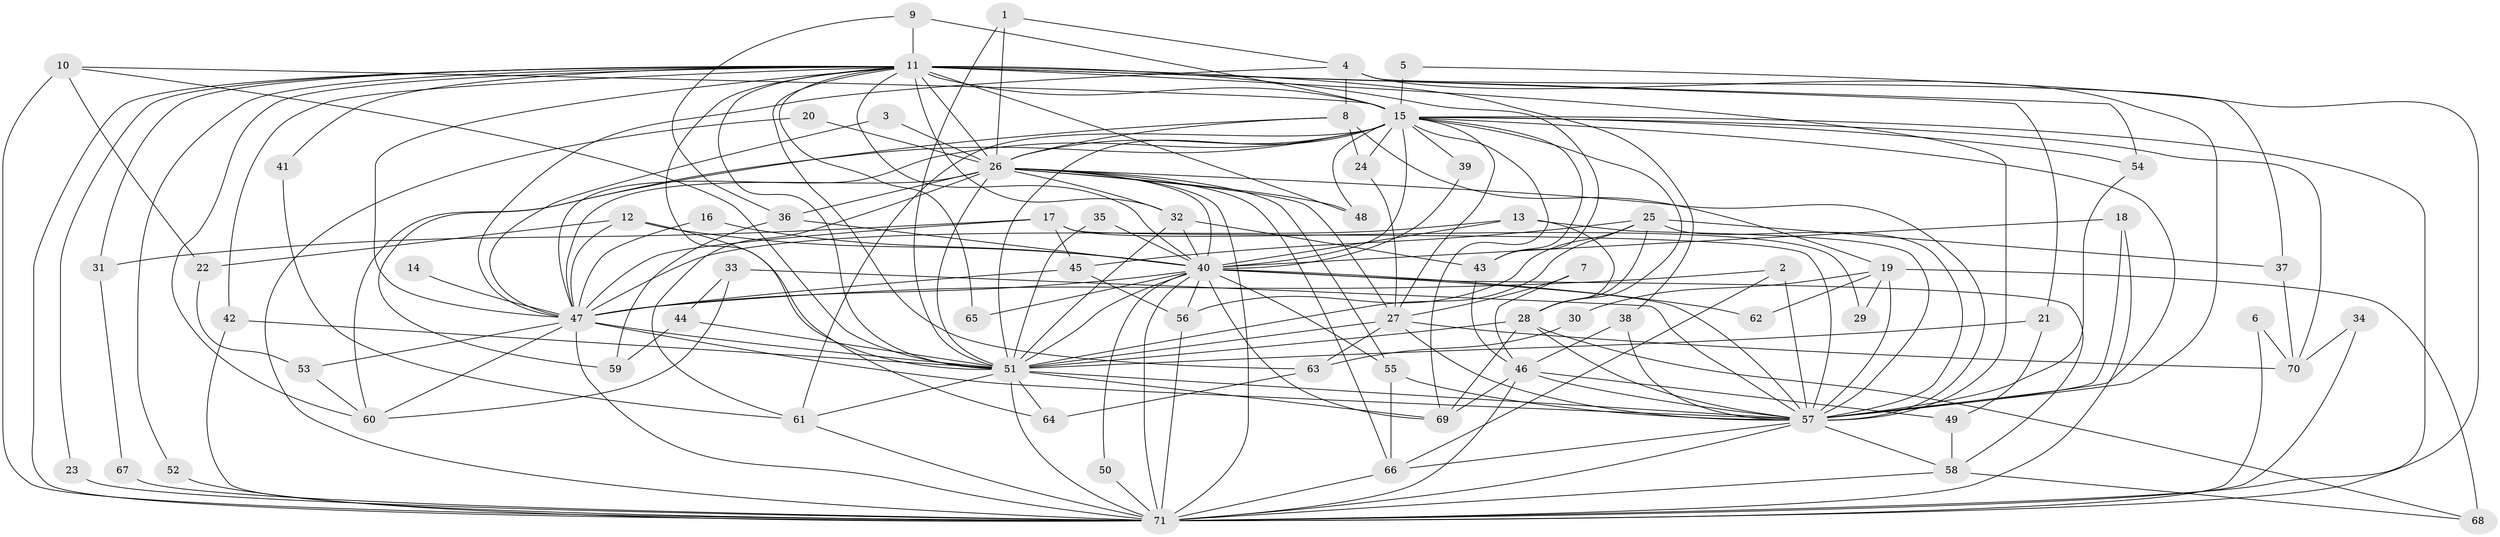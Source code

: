 // original degree distribution, {15: 0.0070921985815602835, 28: 0.0070921985815602835, 31: 0.0070921985815602835, 30: 0.014184397163120567, 19: 0.014184397163120567, 23: 0.014184397163120567, 29: 0.0070921985815602835, 5: 0.07092198581560284, 3: 0.22695035460992907, 2: 0.5319148936170213, 4: 0.06382978723404255, 7: 0.02127659574468085, 6: 0.0070921985815602835, 8: 0.0070921985815602835}
// Generated by graph-tools (version 1.1) at 2025/01/03/09/25 03:01:22]
// undirected, 71 vertices, 193 edges
graph export_dot {
graph [start="1"]
  node [color=gray90,style=filled];
  1;
  2;
  3;
  4;
  5;
  6;
  7;
  8;
  9;
  10;
  11;
  12;
  13;
  14;
  15;
  16;
  17;
  18;
  19;
  20;
  21;
  22;
  23;
  24;
  25;
  26;
  27;
  28;
  29;
  30;
  31;
  32;
  33;
  34;
  35;
  36;
  37;
  38;
  39;
  40;
  41;
  42;
  43;
  44;
  45;
  46;
  47;
  48;
  49;
  50;
  51;
  52;
  53;
  54;
  55;
  56;
  57;
  58;
  59;
  60;
  61;
  62;
  63;
  64;
  65;
  66;
  67;
  68;
  69;
  70;
  71;
  1 -- 4 [weight=1.0];
  1 -- 26 [weight=1.0];
  1 -- 51 [weight=1.0];
  2 -- 47 [weight=1.0];
  2 -- 57 [weight=1.0];
  2 -- 66 [weight=1.0];
  3 -- 26 [weight=1.0];
  3 -- 47 [weight=1.0];
  4 -- 8 [weight=1.0];
  4 -- 37 [weight=1.0];
  4 -- 47 [weight=1.0];
  4 -- 57 [weight=1.0];
  5 -- 15 [weight=1.0];
  5 -- 71 [weight=1.0];
  6 -- 70 [weight=1.0];
  6 -- 71 [weight=1.0];
  7 -- 27 [weight=1.0];
  7 -- 46 [weight=1.0];
  8 -- 19 [weight=1.0];
  8 -- 24 [weight=1.0];
  8 -- 26 [weight=1.0];
  8 -- 59 [weight=1.0];
  9 -- 11 [weight=1.0];
  9 -- 15 [weight=1.0];
  9 -- 36 [weight=1.0];
  10 -- 15 [weight=1.0];
  10 -- 22 [weight=1.0];
  10 -- 51 [weight=1.0];
  10 -- 71 [weight=1.0];
  11 -- 15 [weight=1.0];
  11 -- 21 [weight=1.0];
  11 -- 23 [weight=1.0];
  11 -- 26 [weight=3.0];
  11 -- 31 [weight=1.0];
  11 -- 32 [weight=2.0];
  11 -- 38 [weight=1.0];
  11 -- 40 [weight=1.0];
  11 -- 41 [weight=1.0];
  11 -- 42 [weight=1.0];
  11 -- 43 [weight=1.0];
  11 -- 47 [weight=1.0];
  11 -- 48 [weight=1.0];
  11 -- 51 [weight=2.0];
  11 -- 52 [weight=1.0];
  11 -- 54 [weight=1.0];
  11 -- 57 [weight=4.0];
  11 -- 60 [weight=1.0];
  11 -- 63 [weight=1.0];
  11 -- 64 [weight=1.0];
  11 -- 65 [weight=1.0];
  11 -- 71 [weight=1.0];
  12 -- 22 [weight=1.0];
  12 -- 40 [weight=1.0];
  12 -- 47 [weight=1.0];
  12 -- 51 [weight=1.0];
  13 -- 28 [weight=1.0];
  13 -- 40 [weight=2.0];
  13 -- 47 [weight=1.0];
  13 -- 57 [weight=1.0];
  14 -- 47 [weight=1.0];
  15 -- 24 [weight=1.0];
  15 -- 26 [weight=1.0];
  15 -- 27 [weight=1.0];
  15 -- 28 [weight=1.0];
  15 -- 39 [weight=2.0];
  15 -- 40 [weight=2.0];
  15 -- 43 [weight=1.0];
  15 -- 47 [weight=2.0];
  15 -- 48 [weight=1.0];
  15 -- 51 [weight=4.0];
  15 -- 54 [weight=1.0];
  15 -- 57 [weight=3.0];
  15 -- 60 [weight=1.0];
  15 -- 61 [weight=1.0];
  15 -- 69 [weight=1.0];
  15 -- 70 [weight=1.0];
  15 -- 71 [weight=3.0];
  16 -- 40 [weight=1.0];
  16 -- 47 [weight=1.0];
  17 -- 29 [weight=1.0];
  17 -- 31 [weight=1.0];
  17 -- 45 [weight=1.0];
  17 -- 47 [weight=1.0];
  17 -- 57 [weight=1.0];
  18 -- 40 [weight=1.0];
  18 -- 57 [weight=1.0];
  18 -- 71 [weight=1.0];
  19 -- 29 [weight=1.0];
  19 -- 30 [weight=1.0];
  19 -- 57 [weight=2.0];
  19 -- 62 [weight=1.0];
  19 -- 68 [weight=1.0];
  20 -- 26 [weight=1.0];
  20 -- 71 [weight=1.0];
  21 -- 49 [weight=1.0];
  21 -- 51 [weight=1.0];
  22 -- 53 [weight=1.0];
  23 -- 71 [weight=1.0];
  24 -- 27 [weight=1.0];
  25 -- 28 [weight=1.0];
  25 -- 37 [weight=1.0];
  25 -- 45 [weight=1.0];
  25 -- 51 [weight=1.0];
  25 -- 56 [weight=1.0];
  25 -- 57 [weight=1.0];
  26 -- 27 [weight=1.0];
  26 -- 32 [weight=1.0];
  26 -- 36 [weight=1.0];
  26 -- 40 [weight=1.0];
  26 -- 47 [weight=1.0];
  26 -- 48 [weight=1.0];
  26 -- 51 [weight=3.0];
  26 -- 55 [weight=1.0];
  26 -- 57 [weight=2.0];
  26 -- 61 [weight=1.0];
  26 -- 66 [weight=1.0];
  26 -- 71 [weight=1.0];
  27 -- 51 [weight=1.0];
  27 -- 57 [weight=1.0];
  27 -- 63 [weight=1.0];
  27 -- 70 [weight=1.0];
  28 -- 51 [weight=1.0];
  28 -- 57 [weight=1.0];
  28 -- 68 [weight=1.0];
  28 -- 69 [weight=1.0];
  30 -- 63 [weight=1.0];
  31 -- 67 [weight=1.0];
  32 -- 40 [weight=1.0];
  32 -- 43 [weight=1.0];
  32 -- 51 [weight=1.0];
  33 -- 44 [weight=1.0];
  33 -- 57 [weight=1.0];
  33 -- 60 [weight=1.0];
  34 -- 70 [weight=1.0];
  34 -- 71 [weight=1.0];
  35 -- 40 [weight=2.0];
  35 -- 51 [weight=2.0];
  36 -- 40 [weight=1.0];
  36 -- 59 [weight=1.0];
  37 -- 70 [weight=1.0];
  38 -- 46 [weight=1.0];
  38 -- 57 [weight=1.0];
  39 -- 40 [weight=1.0];
  40 -- 47 [weight=1.0];
  40 -- 50 [weight=1.0];
  40 -- 51 [weight=2.0];
  40 -- 55 [weight=1.0];
  40 -- 56 [weight=1.0];
  40 -- 57 [weight=3.0];
  40 -- 58 [weight=1.0];
  40 -- 62 [weight=1.0];
  40 -- 65 [weight=1.0];
  40 -- 69 [weight=2.0];
  40 -- 71 [weight=1.0];
  41 -- 61 [weight=1.0];
  42 -- 51 [weight=1.0];
  42 -- 71 [weight=1.0];
  43 -- 46 [weight=1.0];
  44 -- 51 [weight=2.0];
  44 -- 59 [weight=1.0];
  45 -- 47 [weight=1.0];
  45 -- 56 [weight=1.0];
  46 -- 49 [weight=1.0];
  46 -- 57 [weight=1.0];
  46 -- 69 [weight=1.0];
  46 -- 71 [weight=1.0];
  47 -- 51 [weight=2.0];
  47 -- 53 [weight=1.0];
  47 -- 57 [weight=2.0];
  47 -- 60 [weight=1.0];
  47 -- 71 [weight=2.0];
  49 -- 58 [weight=1.0];
  50 -- 71 [weight=1.0];
  51 -- 57 [weight=4.0];
  51 -- 61 [weight=1.0];
  51 -- 64 [weight=2.0];
  51 -- 69 [weight=1.0];
  51 -- 71 [weight=2.0];
  52 -- 71 [weight=1.0];
  53 -- 60 [weight=1.0];
  54 -- 57 [weight=2.0];
  55 -- 57 [weight=1.0];
  55 -- 66 [weight=1.0];
  56 -- 71 [weight=1.0];
  57 -- 58 [weight=1.0];
  57 -- 66 [weight=1.0];
  57 -- 71 [weight=2.0];
  58 -- 68 [weight=1.0];
  58 -- 71 [weight=1.0];
  61 -- 71 [weight=1.0];
  63 -- 64 [weight=1.0];
  66 -- 71 [weight=1.0];
  67 -- 71 [weight=1.0];
}
